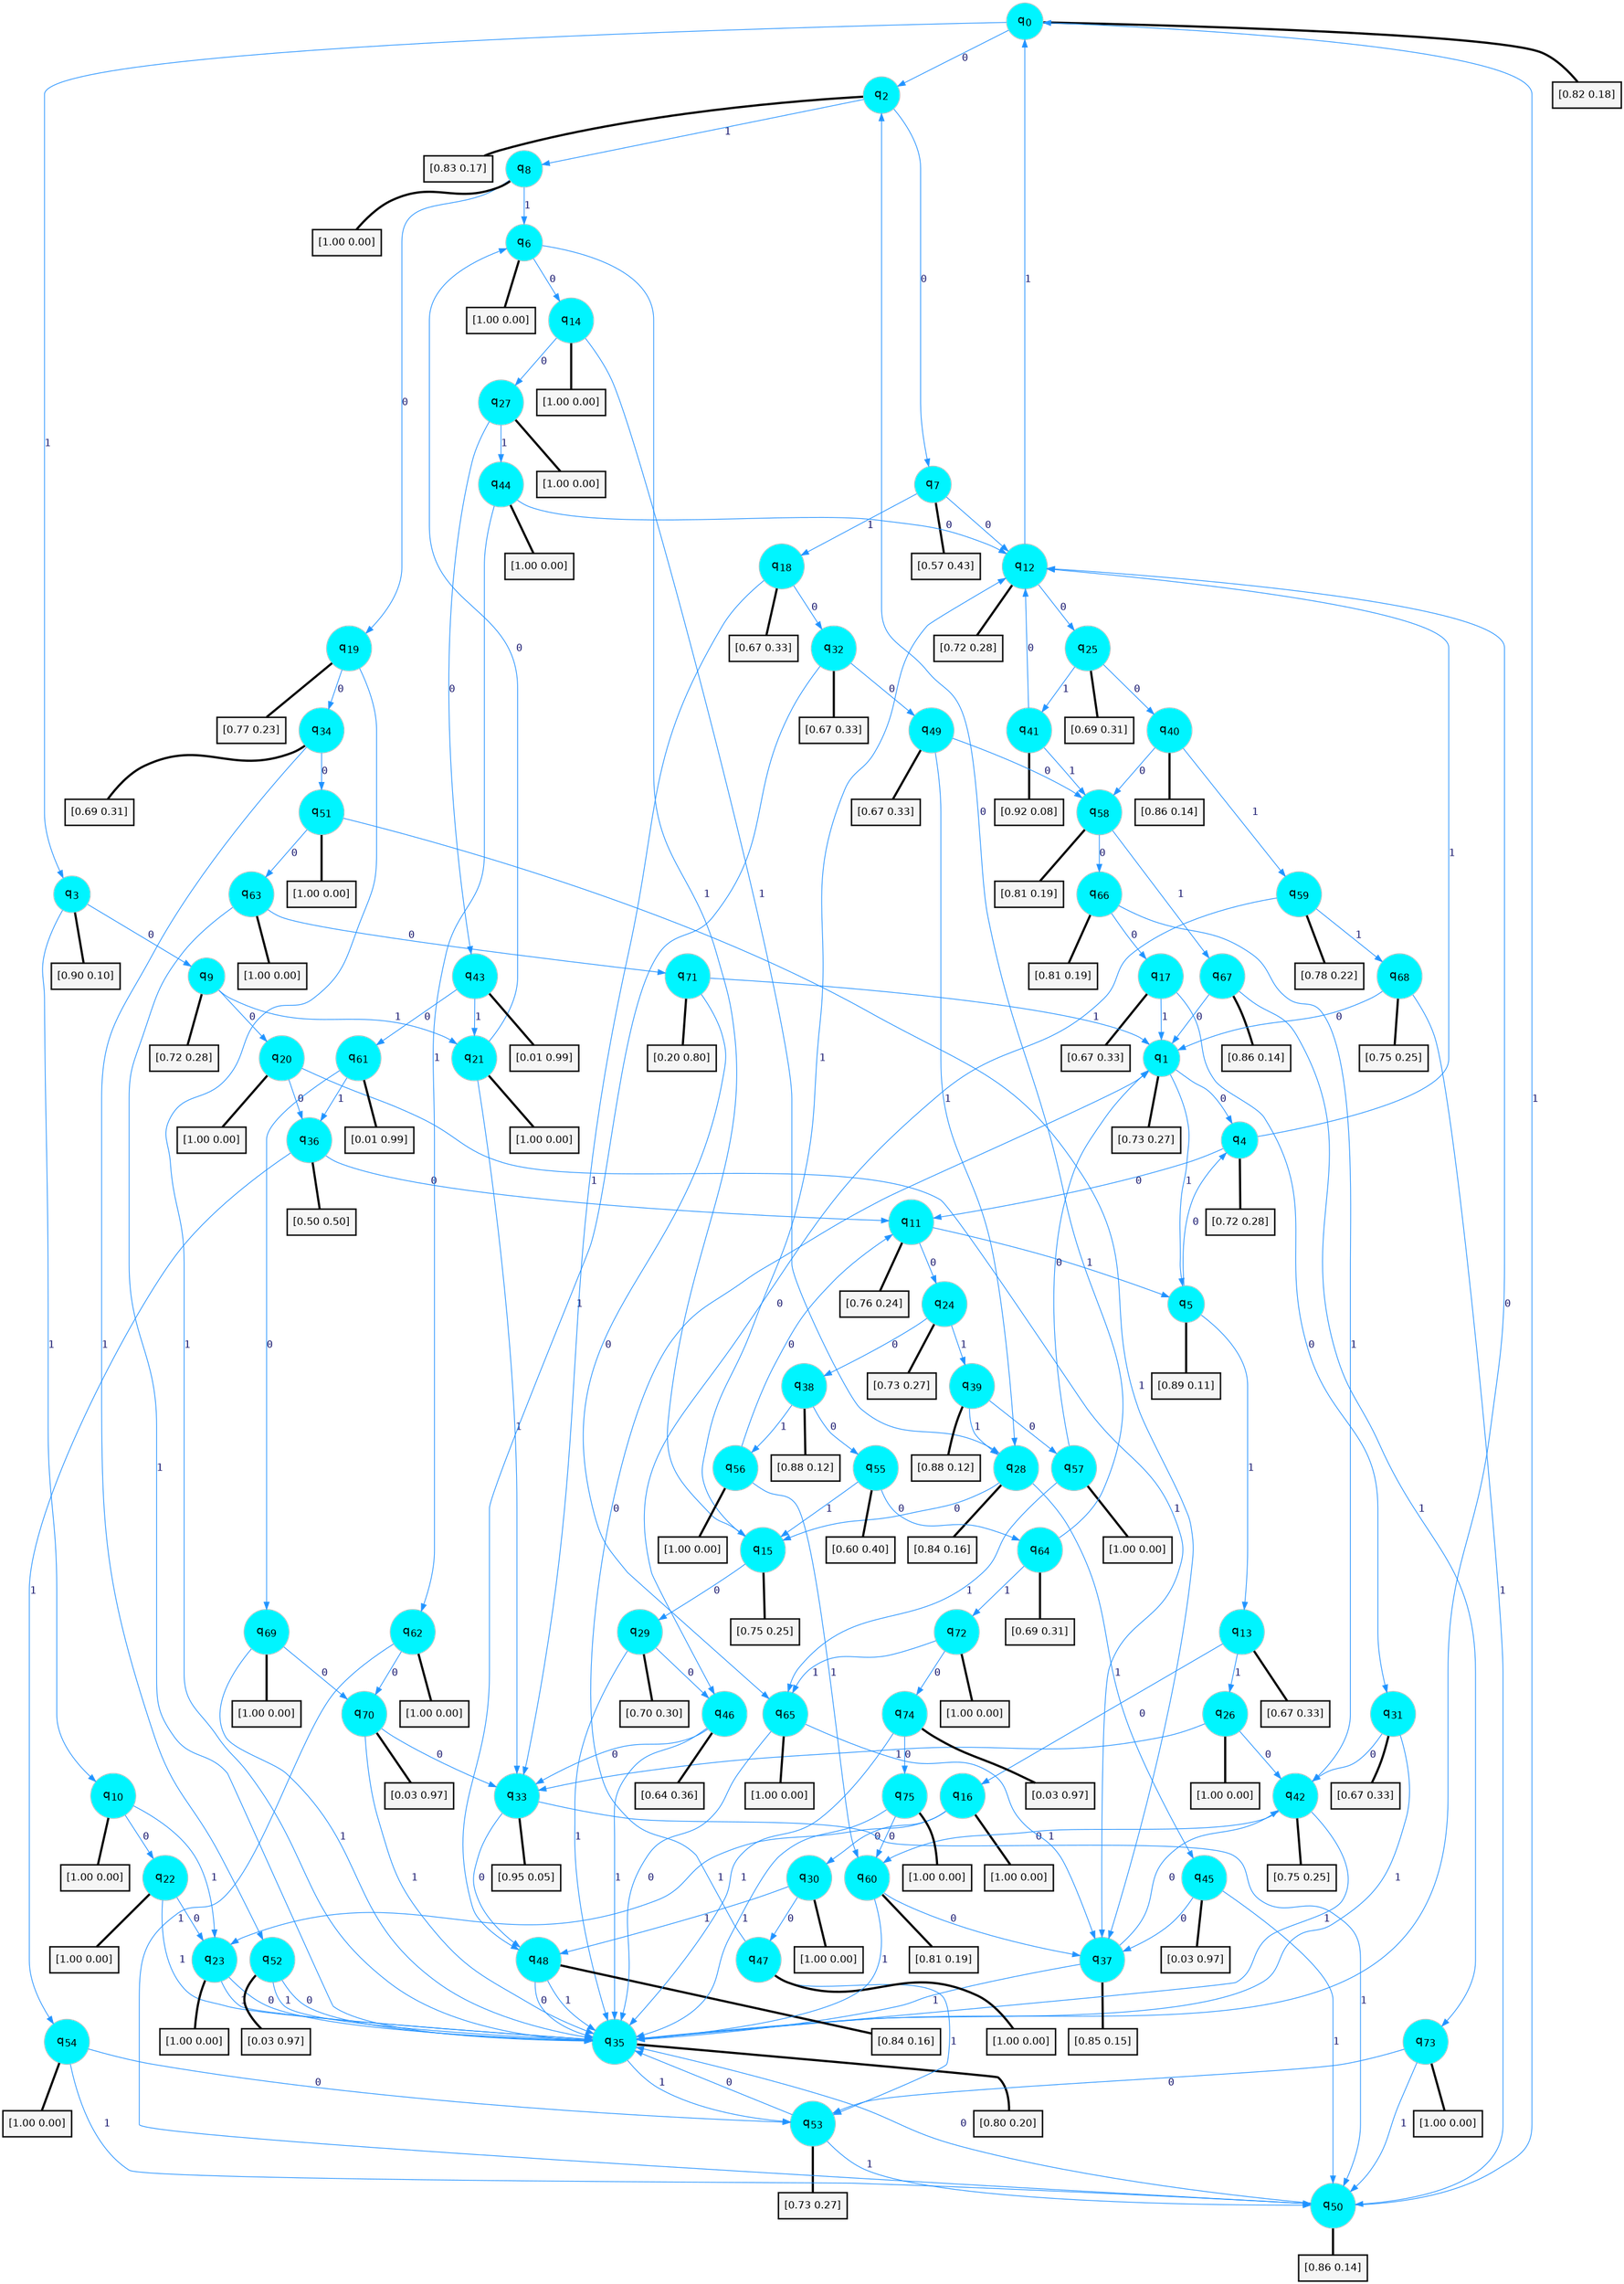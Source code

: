 digraph G {
graph [
bgcolor=transparent, dpi=300, rankdir=TD, size="40,25"];
node [
color=gray, fillcolor=turquoise1, fontcolor=black, fontname=Helvetica, fontsize=16, fontweight=bold, shape=circle, style=filled];
edge [
arrowsize=1, color=dodgerblue1, fontcolor=midnightblue, fontname=courier, fontweight=bold, penwidth=1, style=solid, weight=20];
0[label=<q<SUB>0</SUB>>];
1[label=<q<SUB>1</SUB>>];
2[label=<q<SUB>2</SUB>>];
3[label=<q<SUB>3</SUB>>];
4[label=<q<SUB>4</SUB>>];
5[label=<q<SUB>5</SUB>>];
6[label=<q<SUB>6</SUB>>];
7[label=<q<SUB>7</SUB>>];
8[label=<q<SUB>8</SUB>>];
9[label=<q<SUB>9</SUB>>];
10[label=<q<SUB>10</SUB>>];
11[label=<q<SUB>11</SUB>>];
12[label=<q<SUB>12</SUB>>];
13[label=<q<SUB>13</SUB>>];
14[label=<q<SUB>14</SUB>>];
15[label=<q<SUB>15</SUB>>];
16[label=<q<SUB>16</SUB>>];
17[label=<q<SUB>17</SUB>>];
18[label=<q<SUB>18</SUB>>];
19[label=<q<SUB>19</SUB>>];
20[label=<q<SUB>20</SUB>>];
21[label=<q<SUB>21</SUB>>];
22[label=<q<SUB>22</SUB>>];
23[label=<q<SUB>23</SUB>>];
24[label=<q<SUB>24</SUB>>];
25[label=<q<SUB>25</SUB>>];
26[label=<q<SUB>26</SUB>>];
27[label=<q<SUB>27</SUB>>];
28[label=<q<SUB>28</SUB>>];
29[label=<q<SUB>29</SUB>>];
30[label=<q<SUB>30</SUB>>];
31[label=<q<SUB>31</SUB>>];
32[label=<q<SUB>32</SUB>>];
33[label=<q<SUB>33</SUB>>];
34[label=<q<SUB>34</SUB>>];
35[label=<q<SUB>35</SUB>>];
36[label=<q<SUB>36</SUB>>];
37[label=<q<SUB>37</SUB>>];
38[label=<q<SUB>38</SUB>>];
39[label=<q<SUB>39</SUB>>];
40[label=<q<SUB>40</SUB>>];
41[label=<q<SUB>41</SUB>>];
42[label=<q<SUB>42</SUB>>];
43[label=<q<SUB>43</SUB>>];
44[label=<q<SUB>44</SUB>>];
45[label=<q<SUB>45</SUB>>];
46[label=<q<SUB>46</SUB>>];
47[label=<q<SUB>47</SUB>>];
48[label=<q<SUB>48</SUB>>];
49[label=<q<SUB>49</SUB>>];
50[label=<q<SUB>50</SUB>>];
51[label=<q<SUB>51</SUB>>];
52[label=<q<SUB>52</SUB>>];
53[label=<q<SUB>53</SUB>>];
54[label=<q<SUB>54</SUB>>];
55[label=<q<SUB>55</SUB>>];
56[label=<q<SUB>56</SUB>>];
57[label=<q<SUB>57</SUB>>];
58[label=<q<SUB>58</SUB>>];
59[label=<q<SUB>59</SUB>>];
60[label=<q<SUB>60</SUB>>];
61[label=<q<SUB>61</SUB>>];
62[label=<q<SUB>62</SUB>>];
63[label=<q<SUB>63</SUB>>];
64[label=<q<SUB>64</SUB>>];
65[label=<q<SUB>65</SUB>>];
66[label=<q<SUB>66</SUB>>];
67[label=<q<SUB>67</SUB>>];
68[label=<q<SUB>68</SUB>>];
69[label=<q<SUB>69</SUB>>];
70[label=<q<SUB>70</SUB>>];
71[label=<q<SUB>71</SUB>>];
72[label=<q<SUB>72</SUB>>];
73[label=<q<SUB>73</SUB>>];
74[label=<q<SUB>74</SUB>>];
75[label=<q<SUB>75</SUB>>];
76[label="[0.82 0.18]", shape=box,fontcolor=black, fontname=Helvetica, fontsize=14, penwidth=2, fillcolor=whitesmoke,color=black];
77[label="[0.73 0.27]", shape=box,fontcolor=black, fontname=Helvetica, fontsize=14, penwidth=2, fillcolor=whitesmoke,color=black];
78[label="[0.83 0.17]", shape=box,fontcolor=black, fontname=Helvetica, fontsize=14, penwidth=2, fillcolor=whitesmoke,color=black];
79[label="[0.90 0.10]", shape=box,fontcolor=black, fontname=Helvetica, fontsize=14, penwidth=2, fillcolor=whitesmoke,color=black];
80[label="[0.72 0.28]", shape=box,fontcolor=black, fontname=Helvetica, fontsize=14, penwidth=2, fillcolor=whitesmoke,color=black];
81[label="[0.89 0.11]", shape=box,fontcolor=black, fontname=Helvetica, fontsize=14, penwidth=2, fillcolor=whitesmoke,color=black];
82[label="[1.00 0.00]", shape=box,fontcolor=black, fontname=Helvetica, fontsize=14, penwidth=2, fillcolor=whitesmoke,color=black];
83[label="[0.57 0.43]", shape=box,fontcolor=black, fontname=Helvetica, fontsize=14, penwidth=2, fillcolor=whitesmoke,color=black];
84[label="[1.00 0.00]", shape=box,fontcolor=black, fontname=Helvetica, fontsize=14, penwidth=2, fillcolor=whitesmoke,color=black];
85[label="[0.72 0.28]", shape=box,fontcolor=black, fontname=Helvetica, fontsize=14, penwidth=2, fillcolor=whitesmoke,color=black];
86[label="[1.00 0.00]", shape=box,fontcolor=black, fontname=Helvetica, fontsize=14, penwidth=2, fillcolor=whitesmoke,color=black];
87[label="[0.76 0.24]", shape=box,fontcolor=black, fontname=Helvetica, fontsize=14, penwidth=2, fillcolor=whitesmoke,color=black];
88[label="[0.72 0.28]", shape=box,fontcolor=black, fontname=Helvetica, fontsize=14, penwidth=2, fillcolor=whitesmoke,color=black];
89[label="[0.67 0.33]", shape=box,fontcolor=black, fontname=Helvetica, fontsize=14, penwidth=2, fillcolor=whitesmoke,color=black];
90[label="[1.00 0.00]", shape=box,fontcolor=black, fontname=Helvetica, fontsize=14, penwidth=2, fillcolor=whitesmoke,color=black];
91[label="[0.75 0.25]", shape=box,fontcolor=black, fontname=Helvetica, fontsize=14, penwidth=2, fillcolor=whitesmoke,color=black];
92[label="[1.00 0.00]", shape=box,fontcolor=black, fontname=Helvetica, fontsize=14, penwidth=2, fillcolor=whitesmoke,color=black];
93[label="[0.67 0.33]", shape=box,fontcolor=black, fontname=Helvetica, fontsize=14, penwidth=2, fillcolor=whitesmoke,color=black];
94[label="[0.67 0.33]", shape=box,fontcolor=black, fontname=Helvetica, fontsize=14, penwidth=2, fillcolor=whitesmoke,color=black];
95[label="[0.77 0.23]", shape=box,fontcolor=black, fontname=Helvetica, fontsize=14, penwidth=2, fillcolor=whitesmoke,color=black];
96[label="[1.00 0.00]", shape=box,fontcolor=black, fontname=Helvetica, fontsize=14, penwidth=2, fillcolor=whitesmoke,color=black];
97[label="[1.00 0.00]", shape=box,fontcolor=black, fontname=Helvetica, fontsize=14, penwidth=2, fillcolor=whitesmoke,color=black];
98[label="[1.00 0.00]", shape=box,fontcolor=black, fontname=Helvetica, fontsize=14, penwidth=2, fillcolor=whitesmoke,color=black];
99[label="[1.00 0.00]", shape=box,fontcolor=black, fontname=Helvetica, fontsize=14, penwidth=2, fillcolor=whitesmoke,color=black];
100[label="[0.73 0.27]", shape=box,fontcolor=black, fontname=Helvetica, fontsize=14, penwidth=2, fillcolor=whitesmoke,color=black];
101[label="[0.69 0.31]", shape=box,fontcolor=black, fontname=Helvetica, fontsize=14, penwidth=2, fillcolor=whitesmoke,color=black];
102[label="[1.00 0.00]", shape=box,fontcolor=black, fontname=Helvetica, fontsize=14, penwidth=2, fillcolor=whitesmoke,color=black];
103[label="[1.00 0.00]", shape=box,fontcolor=black, fontname=Helvetica, fontsize=14, penwidth=2, fillcolor=whitesmoke,color=black];
104[label="[0.84 0.16]", shape=box,fontcolor=black, fontname=Helvetica, fontsize=14, penwidth=2, fillcolor=whitesmoke,color=black];
105[label="[0.70 0.30]", shape=box,fontcolor=black, fontname=Helvetica, fontsize=14, penwidth=2, fillcolor=whitesmoke,color=black];
106[label="[1.00 0.00]", shape=box,fontcolor=black, fontname=Helvetica, fontsize=14, penwidth=2, fillcolor=whitesmoke,color=black];
107[label="[0.67 0.33]", shape=box,fontcolor=black, fontname=Helvetica, fontsize=14, penwidth=2, fillcolor=whitesmoke,color=black];
108[label="[0.67 0.33]", shape=box,fontcolor=black, fontname=Helvetica, fontsize=14, penwidth=2, fillcolor=whitesmoke,color=black];
109[label="[0.95 0.05]", shape=box,fontcolor=black, fontname=Helvetica, fontsize=14, penwidth=2, fillcolor=whitesmoke,color=black];
110[label="[0.69 0.31]", shape=box,fontcolor=black, fontname=Helvetica, fontsize=14, penwidth=2, fillcolor=whitesmoke,color=black];
111[label="[0.80 0.20]", shape=box,fontcolor=black, fontname=Helvetica, fontsize=14, penwidth=2, fillcolor=whitesmoke,color=black];
112[label="[0.50 0.50]", shape=box,fontcolor=black, fontname=Helvetica, fontsize=14, penwidth=2, fillcolor=whitesmoke,color=black];
113[label="[0.85 0.15]", shape=box,fontcolor=black, fontname=Helvetica, fontsize=14, penwidth=2, fillcolor=whitesmoke,color=black];
114[label="[0.88 0.12]", shape=box,fontcolor=black, fontname=Helvetica, fontsize=14, penwidth=2, fillcolor=whitesmoke,color=black];
115[label="[0.88 0.12]", shape=box,fontcolor=black, fontname=Helvetica, fontsize=14, penwidth=2, fillcolor=whitesmoke,color=black];
116[label="[0.86 0.14]", shape=box,fontcolor=black, fontname=Helvetica, fontsize=14, penwidth=2, fillcolor=whitesmoke,color=black];
117[label="[0.92 0.08]", shape=box,fontcolor=black, fontname=Helvetica, fontsize=14, penwidth=2, fillcolor=whitesmoke,color=black];
118[label="[0.75 0.25]", shape=box,fontcolor=black, fontname=Helvetica, fontsize=14, penwidth=2, fillcolor=whitesmoke,color=black];
119[label="[0.01 0.99]", shape=box,fontcolor=black, fontname=Helvetica, fontsize=14, penwidth=2, fillcolor=whitesmoke,color=black];
120[label="[1.00 0.00]", shape=box,fontcolor=black, fontname=Helvetica, fontsize=14, penwidth=2, fillcolor=whitesmoke,color=black];
121[label="[0.03 0.97]", shape=box,fontcolor=black, fontname=Helvetica, fontsize=14, penwidth=2, fillcolor=whitesmoke,color=black];
122[label="[0.64 0.36]", shape=box,fontcolor=black, fontname=Helvetica, fontsize=14, penwidth=2, fillcolor=whitesmoke,color=black];
123[label="[1.00 0.00]", shape=box,fontcolor=black, fontname=Helvetica, fontsize=14, penwidth=2, fillcolor=whitesmoke,color=black];
124[label="[0.84 0.16]", shape=box,fontcolor=black, fontname=Helvetica, fontsize=14, penwidth=2, fillcolor=whitesmoke,color=black];
125[label="[0.67 0.33]", shape=box,fontcolor=black, fontname=Helvetica, fontsize=14, penwidth=2, fillcolor=whitesmoke,color=black];
126[label="[0.86 0.14]", shape=box,fontcolor=black, fontname=Helvetica, fontsize=14, penwidth=2, fillcolor=whitesmoke,color=black];
127[label="[1.00 0.00]", shape=box,fontcolor=black, fontname=Helvetica, fontsize=14, penwidth=2, fillcolor=whitesmoke,color=black];
128[label="[0.03 0.97]", shape=box,fontcolor=black, fontname=Helvetica, fontsize=14, penwidth=2, fillcolor=whitesmoke,color=black];
129[label="[0.73 0.27]", shape=box,fontcolor=black, fontname=Helvetica, fontsize=14, penwidth=2, fillcolor=whitesmoke,color=black];
130[label="[1.00 0.00]", shape=box,fontcolor=black, fontname=Helvetica, fontsize=14, penwidth=2, fillcolor=whitesmoke,color=black];
131[label="[0.60 0.40]", shape=box,fontcolor=black, fontname=Helvetica, fontsize=14, penwidth=2, fillcolor=whitesmoke,color=black];
132[label="[1.00 0.00]", shape=box,fontcolor=black, fontname=Helvetica, fontsize=14, penwidth=2, fillcolor=whitesmoke,color=black];
133[label="[1.00 0.00]", shape=box,fontcolor=black, fontname=Helvetica, fontsize=14, penwidth=2, fillcolor=whitesmoke,color=black];
134[label="[0.81 0.19]", shape=box,fontcolor=black, fontname=Helvetica, fontsize=14, penwidth=2, fillcolor=whitesmoke,color=black];
135[label="[0.78 0.22]", shape=box,fontcolor=black, fontname=Helvetica, fontsize=14, penwidth=2, fillcolor=whitesmoke,color=black];
136[label="[0.81 0.19]", shape=box,fontcolor=black, fontname=Helvetica, fontsize=14, penwidth=2, fillcolor=whitesmoke,color=black];
137[label="[0.01 0.99]", shape=box,fontcolor=black, fontname=Helvetica, fontsize=14, penwidth=2, fillcolor=whitesmoke,color=black];
138[label="[1.00 0.00]", shape=box,fontcolor=black, fontname=Helvetica, fontsize=14, penwidth=2, fillcolor=whitesmoke,color=black];
139[label="[1.00 0.00]", shape=box,fontcolor=black, fontname=Helvetica, fontsize=14, penwidth=2, fillcolor=whitesmoke,color=black];
140[label="[0.69 0.31]", shape=box,fontcolor=black, fontname=Helvetica, fontsize=14, penwidth=2, fillcolor=whitesmoke,color=black];
141[label="[1.00 0.00]", shape=box,fontcolor=black, fontname=Helvetica, fontsize=14, penwidth=2, fillcolor=whitesmoke,color=black];
142[label="[0.81 0.19]", shape=box,fontcolor=black, fontname=Helvetica, fontsize=14, penwidth=2, fillcolor=whitesmoke,color=black];
143[label="[0.86 0.14]", shape=box,fontcolor=black, fontname=Helvetica, fontsize=14, penwidth=2, fillcolor=whitesmoke,color=black];
144[label="[0.75 0.25]", shape=box,fontcolor=black, fontname=Helvetica, fontsize=14, penwidth=2, fillcolor=whitesmoke,color=black];
145[label="[1.00 0.00]", shape=box,fontcolor=black, fontname=Helvetica, fontsize=14, penwidth=2, fillcolor=whitesmoke,color=black];
146[label="[0.03 0.97]", shape=box,fontcolor=black, fontname=Helvetica, fontsize=14, penwidth=2, fillcolor=whitesmoke,color=black];
147[label="[0.20 0.80]", shape=box,fontcolor=black, fontname=Helvetica, fontsize=14, penwidth=2, fillcolor=whitesmoke,color=black];
148[label="[1.00 0.00]", shape=box,fontcolor=black, fontname=Helvetica, fontsize=14, penwidth=2, fillcolor=whitesmoke,color=black];
149[label="[1.00 0.00]", shape=box,fontcolor=black, fontname=Helvetica, fontsize=14, penwidth=2, fillcolor=whitesmoke,color=black];
150[label="[0.03 0.97]", shape=box,fontcolor=black, fontname=Helvetica, fontsize=14, penwidth=2, fillcolor=whitesmoke,color=black];
151[label="[1.00 0.00]", shape=box,fontcolor=black, fontname=Helvetica, fontsize=14, penwidth=2, fillcolor=whitesmoke,color=black];
0->2 [label=0];
0->3 [label=1];
0->76 [arrowhead=none, penwidth=3,color=black];
1->4 [label=0];
1->5 [label=1];
1->77 [arrowhead=none, penwidth=3,color=black];
2->7 [label=0];
2->8 [label=1];
2->78 [arrowhead=none, penwidth=3,color=black];
3->9 [label=0];
3->10 [label=1];
3->79 [arrowhead=none, penwidth=3,color=black];
4->11 [label=0];
4->12 [label=1];
4->80 [arrowhead=none, penwidth=3,color=black];
5->4 [label=0];
5->13 [label=1];
5->81 [arrowhead=none, penwidth=3,color=black];
6->14 [label=0];
6->15 [label=1];
6->82 [arrowhead=none, penwidth=3,color=black];
7->12 [label=0];
7->18 [label=1];
7->83 [arrowhead=none, penwidth=3,color=black];
8->19 [label=0];
8->6 [label=1];
8->84 [arrowhead=none, penwidth=3,color=black];
9->20 [label=0];
9->21 [label=1];
9->85 [arrowhead=none, penwidth=3,color=black];
10->22 [label=0];
10->23 [label=1];
10->86 [arrowhead=none, penwidth=3,color=black];
11->24 [label=0];
11->5 [label=1];
11->87 [arrowhead=none, penwidth=3,color=black];
12->25 [label=0];
12->0 [label=1];
12->88 [arrowhead=none, penwidth=3,color=black];
13->16 [label=0];
13->26 [label=1];
13->89 [arrowhead=none, penwidth=3,color=black];
14->27 [label=0];
14->28 [label=1];
14->90 [arrowhead=none, penwidth=3,color=black];
15->29 [label=0];
15->12 [label=1];
15->91 [arrowhead=none, penwidth=3,color=black];
16->30 [label=0];
16->23 [label=1];
16->92 [arrowhead=none, penwidth=3,color=black];
17->31 [label=0];
17->1 [label=1];
17->93 [arrowhead=none, penwidth=3,color=black];
18->32 [label=0];
18->33 [label=1];
18->94 [arrowhead=none, penwidth=3,color=black];
19->34 [label=0];
19->35 [label=1];
19->95 [arrowhead=none, penwidth=3,color=black];
20->36 [label=0];
20->37 [label=1];
20->96 [arrowhead=none, penwidth=3,color=black];
21->6 [label=0];
21->33 [label=1];
21->97 [arrowhead=none, penwidth=3,color=black];
22->23 [label=0];
22->35 [label=1];
22->98 [arrowhead=none, penwidth=3,color=black];
23->35 [label=0];
23->35 [label=1];
23->99 [arrowhead=none, penwidth=3,color=black];
24->38 [label=0];
24->39 [label=1];
24->100 [arrowhead=none, penwidth=3,color=black];
25->40 [label=0];
25->41 [label=1];
25->101 [arrowhead=none, penwidth=3,color=black];
26->42 [label=0];
26->33 [label=1];
26->102 [arrowhead=none, penwidth=3,color=black];
27->43 [label=0];
27->44 [label=1];
27->103 [arrowhead=none, penwidth=3,color=black];
28->15 [label=0];
28->45 [label=1];
28->104 [arrowhead=none, penwidth=3,color=black];
29->46 [label=0];
29->35 [label=1];
29->105 [arrowhead=none, penwidth=3,color=black];
30->47 [label=0];
30->48 [label=1];
30->106 [arrowhead=none, penwidth=3,color=black];
31->42 [label=0];
31->35 [label=1];
31->107 [arrowhead=none, penwidth=3,color=black];
32->49 [label=0];
32->48 [label=1];
32->108 [arrowhead=none, penwidth=3,color=black];
33->48 [label=0];
33->50 [label=1];
33->109 [arrowhead=none, penwidth=3,color=black];
34->51 [label=0];
34->52 [label=1];
34->110 [arrowhead=none, penwidth=3,color=black];
35->12 [label=0];
35->53 [label=1];
35->111 [arrowhead=none, penwidth=3,color=black];
36->11 [label=0];
36->54 [label=1];
36->112 [arrowhead=none, penwidth=3,color=black];
37->42 [label=0];
37->35 [label=1];
37->113 [arrowhead=none, penwidth=3,color=black];
38->55 [label=0];
38->56 [label=1];
38->114 [arrowhead=none, penwidth=3,color=black];
39->57 [label=0];
39->28 [label=1];
39->115 [arrowhead=none, penwidth=3,color=black];
40->58 [label=0];
40->59 [label=1];
40->116 [arrowhead=none, penwidth=3,color=black];
41->12 [label=0];
41->58 [label=1];
41->117 [arrowhead=none, penwidth=3,color=black];
42->60 [label=0];
42->35 [label=1];
42->118 [arrowhead=none, penwidth=3,color=black];
43->61 [label=0];
43->21 [label=1];
43->119 [arrowhead=none, penwidth=3,color=black];
44->12 [label=0];
44->62 [label=1];
44->120 [arrowhead=none, penwidth=3,color=black];
45->37 [label=0];
45->50 [label=1];
45->121 [arrowhead=none, penwidth=3,color=black];
46->33 [label=0];
46->35 [label=1];
46->122 [arrowhead=none, penwidth=3,color=black];
47->1 [label=0];
47->53 [label=1];
47->123 [arrowhead=none, penwidth=3,color=black];
48->35 [label=0];
48->35 [label=1];
48->124 [arrowhead=none, penwidth=3,color=black];
49->58 [label=0];
49->28 [label=1];
49->125 [arrowhead=none, penwidth=3,color=black];
50->35 [label=0];
50->0 [label=1];
50->126 [arrowhead=none, penwidth=3,color=black];
51->63 [label=0];
51->37 [label=1];
51->127 [arrowhead=none, penwidth=3,color=black];
52->35 [label=0];
52->35 [label=1];
52->128 [arrowhead=none, penwidth=3,color=black];
53->35 [label=0];
53->50 [label=1];
53->129 [arrowhead=none, penwidth=3,color=black];
54->53 [label=0];
54->50 [label=1];
54->130 [arrowhead=none, penwidth=3,color=black];
55->64 [label=0];
55->15 [label=1];
55->131 [arrowhead=none, penwidth=3,color=black];
56->11 [label=0];
56->60 [label=1];
56->132 [arrowhead=none, penwidth=3,color=black];
57->1 [label=0];
57->65 [label=1];
57->133 [arrowhead=none, penwidth=3,color=black];
58->66 [label=0];
58->67 [label=1];
58->134 [arrowhead=none, penwidth=3,color=black];
59->46 [label=0];
59->68 [label=1];
59->135 [arrowhead=none, penwidth=3,color=black];
60->37 [label=0];
60->35 [label=1];
60->136 [arrowhead=none, penwidth=3,color=black];
61->69 [label=0];
61->36 [label=1];
61->137 [arrowhead=none, penwidth=3,color=black];
62->70 [label=0];
62->50 [label=1];
62->138 [arrowhead=none, penwidth=3,color=black];
63->71 [label=0];
63->35 [label=1];
63->139 [arrowhead=none, penwidth=3,color=black];
64->2 [label=0];
64->72 [label=1];
64->140 [arrowhead=none, penwidth=3,color=black];
65->35 [label=0];
65->37 [label=1];
65->141 [arrowhead=none, penwidth=3,color=black];
66->17 [label=0];
66->42 [label=1];
66->142 [arrowhead=none, penwidth=3,color=black];
67->1 [label=0];
67->73 [label=1];
67->143 [arrowhead=none, penwidth=3,color=black];
68->1 [label=0];
68->50 [label=1];
68->144 [arrowhead=none, penwidth=3,color=black];
69->70 [label=0];
69->35 [label=1];
69->145 [arrowhead=none, penwidth=3,color=black];
70->33 [label=0];
70->35 [label=1];
70->146 [arrowhead=none, penwidth=3,color=black];
71->65 [label=0];
71->1 [label=1];
71->147 [arrowhead=none, penwidth=3,color=black];
72->74 [label=0];
72->65 [label=1];
72->148 [arrowhead=none, penwidth=3,color=black];
73->53 [label=0];
73->50 [label=1];
73->149 [arrowhead=none, penwidth=3,color=black];
74->75 [label=0];
74->35 [label=1];
74->150 [arrowhead=none, penwidth=3,color=black];
75->60 [label=0];
75->35 [label=1];
75->151 [arrowhead=none, penwidth=3,color=black];
}
